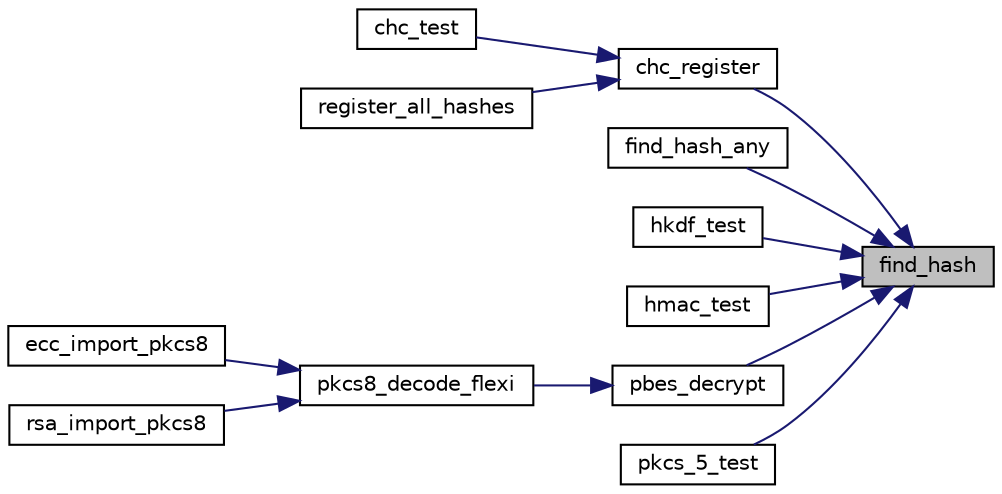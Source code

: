 digraph "find_hash"
{
 // LATEX_PDF_SIZE
  edge [fontname="Helvetica",fontsize="10",labelfontname="Helvetica",labelfontsize="10"];
  node [fontname="Helvetica",fontsize="10",shape=record];
  rankdir="RL";
  Node2 [label="find_hash",height=0.2,width=0.4,color="black", fillcolor="grey75", style="filled", fontcolor="black",tooltip="Find a registered hash by name."];
  Node2 -> Node3 [dir="back",color="midnightblue",fontsize="10",style="solid",fontname="Helvetica"];
  Node3 [label="chc_register",height=0.2,width=0.4,color="black", fillcolor="white", style="filled",URL="$chc_8c.html#a3f5fb5f884cb2e504af6b4d56db93f85",tooltip="Initialize the CHC state with a given cipher."];
  Node3 -> Node4 [dir="back",color="midnightblue",fontsize="10",style="solid",fontname="Helvetica"];
  Node4 [label="chc_test",height=0.2,width=0.4,color="black", fillcolor="white", style="filled",URL="$chc_8c.html#a1467e832993ba079f27160687745fdcd",tooltip="Self-test the hash."];
  Node3 -> Node5 [dir="back",color="midnightblue",fontsize="10",style="solid",fontname="Helvetica"];
  Node5 [label="register_all_hashes",height=0.2,width=0.4,color="black", fillcolor="white", style="filled",URL="$crypt__register__all__hashes_8c.html#a646235ec81bef5215708a56a23e43874",tooltip=" "];
  Node2 -> Node6 [dir="back",color="midnightblue",fontsize="10",style="solid",fontname="Helvetica"];
  Node6 [label="find_hash_any",height=0.2,width=0.4,color="black", fillcolor="white", style="filled",URL="$crypt__find__hash__any_8c.html#aafc80fde01cce7cd1d0f6d0aa1eeb651",tooltip="Find a hash flexibly."];
  Node2 -> Node7 [dir="back",color="midnightblue",fontsize="10",style="solid",fontname="Helvetica"];
  Node7 [label="hkdf_test",height=0.2,width=0.4,color="black", fillcolor="white", style="filled",URL="$hkdf__test_8c.html#a373d92dae833619c1fccb018f21357dd",tooltip="LTC_HKDF self-test."];
  Node2 -> Node8 [dir="back",color="midnightblue",fontsize="10",style="solid",fontname="Helvetica"];
  Node8 [label="hmac_test",height=0.2,width=0.4,color="black", fillcolor="white", style="filled",URL="$hmac__test_8c.html#af43c4e10ec1984cf428cf69cd3184e53",tooltip="HMAC self-test."];
  Node2 -> Node9 [dir="back",color="midnightblue",fontsize="10",style="solid",fontname="Helvetica"];
  Node9 [label="pbes_decrypt",height=0.2,width=0.4,color="black", fillcolor="white", style="filled",URL="$pbes_8c.html#a7df0f8ba7d5d6b9752a7bb9c5e3f7081",tooltip="Decrypt Data encrypted via either PBES1 or PBES2."];
  Node9 -> Node10 [dir="back",color="midnightblue",fontsize="10",style="solid",fontname="Helvetica"];
  Node10 [label="pkcs8_decode_flexi",height=0.2,width=0.4,color="black", fillcolor="white", style="filled",URL="$pkcs8__decode__flexi_8c.html#a1b0d8fcf234d94638b2554ccea725003",tooltip="PKCS#8 decrypt if necessary & flexi-decode."];
  Node10 -> Node11 [dir="back",color="midnightblue",fontsize="10",style="solid",fontname="Helvetica"];
  Node11 [label="ecc_import_pkcs8",height=0.2,width=0.4,color="black", fillcolor="white", style="filled",URL="$ecc__import__pkcs8_8c.html#a0f0e747f119685eee3cc412f4480c52e",tooltip=" "];
  Node10 -> Node12 [dir="back",color="midnightblue",fontsize="10",style="solid",fontname="Helvetica"];
  Node12 [label="rsa_import_pkcs8",height=0.2,width=0.4,color="black", fillcolor="white", style="filled",URL="$rsa__import__pkcs8_8c.html#a3d44c6233a326316f7fb01c9d834fad4",tooltip="Import an RSAPublicKey or RSAPrivateKey in PKCS#8 format."];
  Node2 -> Node13 [dir="back",color="midnightblue",fontsize="10",style="solid",fontname="Helvetica"];
  Node13 [label="pkcs_5_test",height=0.2,width=0.4,color="black", fillcolor="white", style="filled",URL="$pkcs__5__test_8c.html#a1a78c0bca3595115dd9272c2026b607e",tooltip="PKCS #5 self-test."];
}
